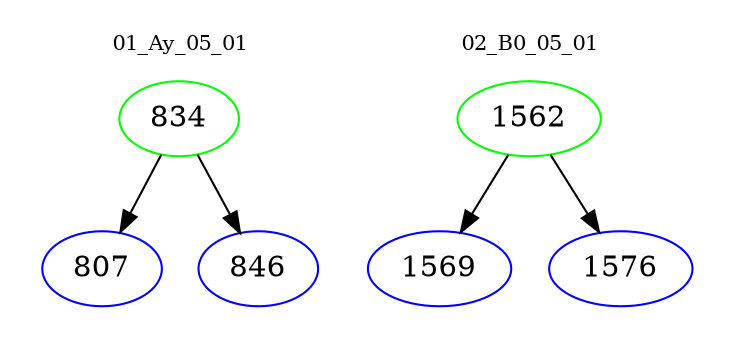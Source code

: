 digraph{
subgraph cluster_0 {
color = white
label = "01_Ay_05_01";
fontsize=10;
T0_834 [label="834", color="green"]
T0_834 -> T0_807 [color="black"]
T0_807 [label="807", color="blue"]
T0_834 -> T0_846 [color="black"]
T0_846 [label="846", color="blue"]
}
subgraph cluster_1 {
color = white
label = "02_B0_05_01";
fontsize=10;
T1_1562 [label="1562", color="green"]
T1_1562 -> T1_1569 [color="black"]
T1_1569 [label="1569", color="blue"]
T1_1562 -> T1_1576 [color="black"]
T1_1576 [label="1576", color="blue"]
}
}
